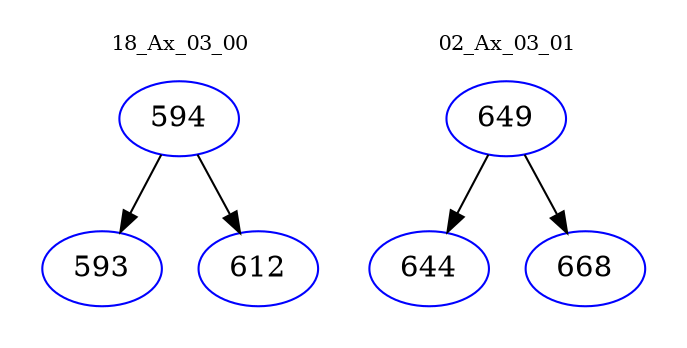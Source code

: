 digraph{
subgraph cluster_0 {
color = white
label = "18_Ax_03_00";
fontsize=10;
T0_594 [label="594", color="blue"]
T0_594 -> T0_593 [color="black"]
T0_593 [label="593", color="blue"]
T0_594 -> T0_612 [color="black"]
T0_612 [label="612", color="blue"]
}
subgraph cluster_1 {
color = white
label = "02_Ax_03_01";
fontsize=10;
T1_649 [label="649", color="blue"]
T1_649 -> T1_644 [color="black"]
T1_644 [label="644", color="blue"]
T1_649 -> T1_668 [color="black"]
T1_668 [label="668", color="blue"]
}
}
